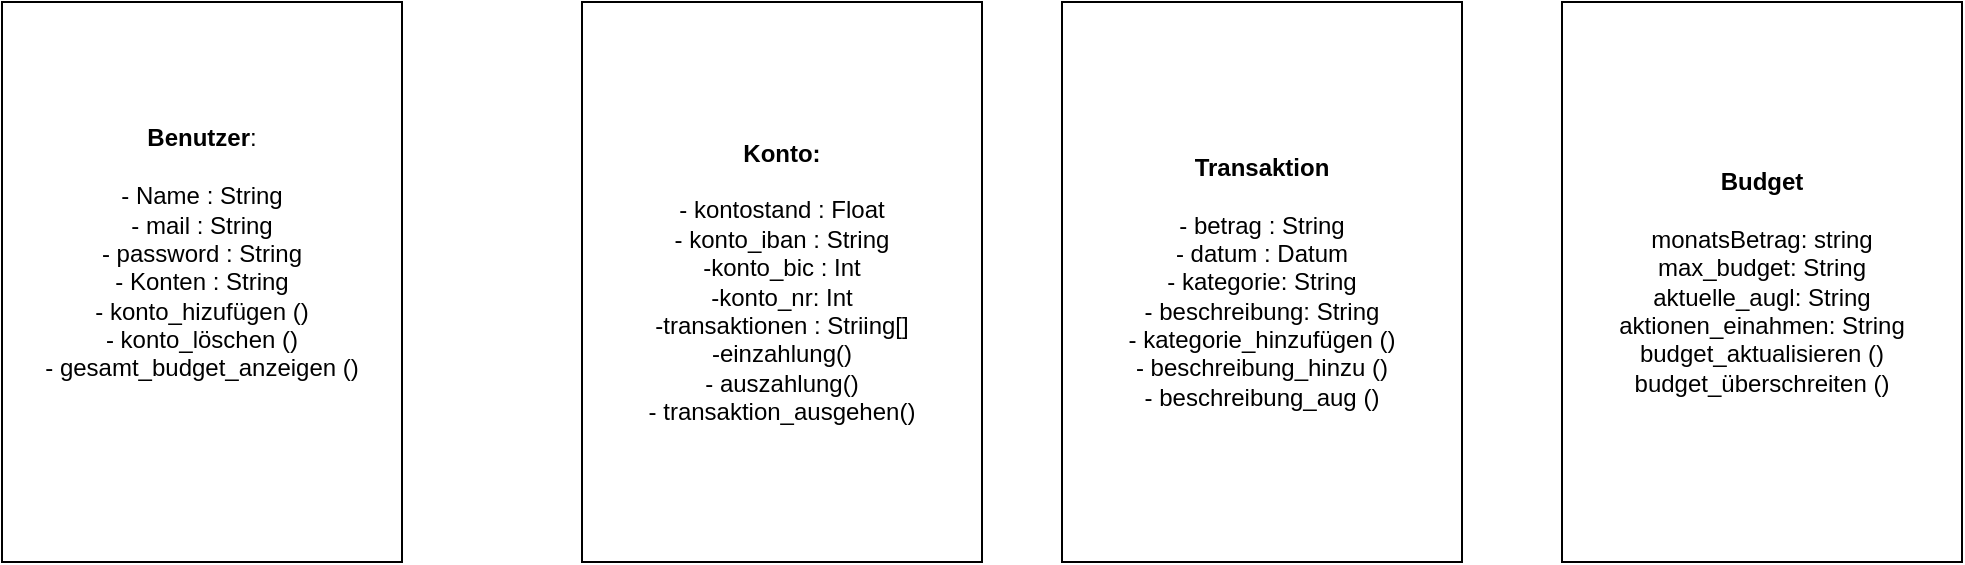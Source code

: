 <mxfile version="26.0.16">
  <diagram name="Page-1" id="x-BNVN3OSNsevC6Qfrl9">
    <mxGraphModel dx="1834" dy="802" grid="1" gridSize="10" guides="1" tooltips="1" connect="1" arrows="1" fold="1" page="0" pageScale="1" pageWidth="827" pageHeight="1169" math="0" shadow="0">
      <root>
        <mxCell id="0" />
        <mxCell id="1" parent="0" />
        <mxCell id="wg7_ObE9FOS7hgl4LA-m-1" value="&lt;b&gt;Benutzer&lt;/b&gt;:&lt;div&gt;&lt;br&gt;&lt;/div&gt;&lt;div&gt;- Name : String&lt;/div&gt;&lt;div&gt;- mail : String&lt;/div&gt;&lt;div&gt;- password : String&lt;/div&gt;&lt;div&gt;- Konten : String&lt;/div&gt;&lt;div&gt;- konto_hizufügen ()&lt;/div&gt;&lt;div&gt;- konto_löschen ()&lt;/div&gt;&lt;div&gt;- gesamt_budget_anzeigen ()&lt;/div&gt;&lt;div&gt;&lt;br&gt;&lt;/div&gt;&lt;div&gt;&lt;br&gt;&lt;/div&gt;" style="rounded=0;whiteSpace=wrap;html=1;" vertex="1" parent="1">
          <mxGeometry x="-90" y="80" width="200" height="280" as="geometry" />
        </mxCell>
        <mxCell id="wg7_ObE9FOS7hgl4LA-m-3" value="&lt;div&gt;&lt;b&gt;Konto:&lt;/b&gt;&lt;/div&gt;&lt;div&gt;&lt;b&gt;&lt;br&gt;&lt;/b&gt;&lt;/div&gt;&lt;div&gt;- kontostand : Float&lt;/div&gt;&lt;div&gt;- konto_iban : String&lt;/div&gt;&lt;div&gt;-konto_bic : Int&lt;/div&gt;&lt;div&gt;-konto_nr: Int&lt;/div&gt;&lt;div&gt;-transaktionen : Striing[]&lt;/div&gt;&lt;div&gt;-einzahlung()&lt;/div&gt;&lt;div&gt;- auszahlung()&lt;/div&gt;&lt;div&gt;- transaktion_ausgehen()&lt;/div&gt;" style="rounded=0;whiteSpace=wrap;html=1;" vertex="1" parent="1">
          <mxGeometry x="200" y="80" width="200" height="280" as="geometry" />
        </mxCell>
        <mxCell id="wg7_ObE9FOS7hgl4LA-m-4" value="&lt;b&gt;Transaktion&lt;/b&gt;&lt;div&gt;&lt;br&gt;&lt;/div&gt;&lt;div&gt;- betrag : String&lt;/div&gt;&lt;div&gt;- datum : Datum&lt;/div&gt;&lt;div&gt;- kategorie: String&lt;/div&gt;&lt;div&gt;- beschreibung: String&lt;/div&gt;&lt;div&gt;- kategorie_hinzufügen ()&lt;/div&gt;&lt;div&gt;- beschreibung_hinzu ()&lt;/div&gt;&lt;div&gt;- beschreibung_aug ()&lt;/div&gt;" style="rounded=0;whiteSpace=wrap;html=1;" vertex="1" parent="1">
          <mxGeometry x="440" y="80" width="200" height="280" as="geometry" />
        </mxCell>
        <mxCell id="wg7_ObE9FOS7hgl4LA-m-5" value="&lt;b&gt;Budget&lt;/b&gt;&lt;div&gt;&lt;b&gt;&lt;br&gt;&lt;/b&gt;&lt;div&gt;monatsBetrag: string&lt;/div&gt;&lt;div&gt;max_budget: String&lt;/div&gt;&lt;/div&gt;&lt;div&gt;aktuelle_augl: String&lt;/div&gt;&lt;div&gt;aktionen_einahmen: String&lt;/div&gt;&lt;div&gt;budget_aktualisieren ()&lt;/div&gt;&lt;div&gt;budget_überschreiten ()&lt;/div&gt;" style="rounded=0;whiteSpace=wrap;html=1;" vertex="1" parent="1">
          <mxGeometry x="690" y="80" width="200" height="280" as="geometry" />
        </mxCell>
      </root>
    </mxGraphModel>
  </diagram>
</mxfile>
